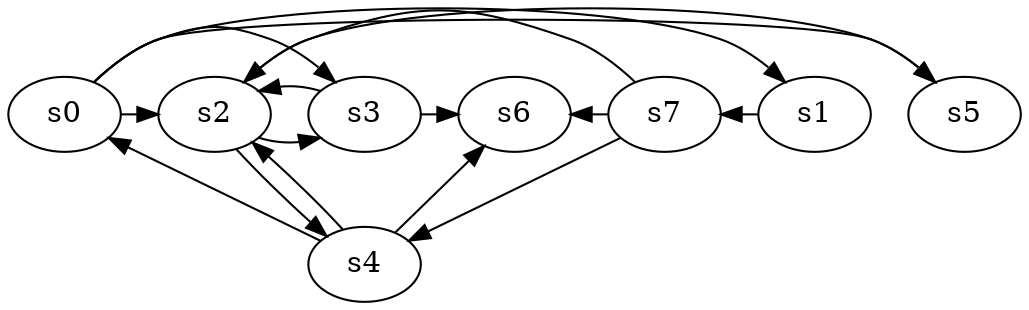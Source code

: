 digraph game_0695_complex_8 {
    s0 [name="s0", player=0];
    s1 [name="s1", player=0, target=1];
    s2 [name="s2", player=0, target=1];
    s3 [name="s3", player=0];
    s4 [name="s4", player=0];
    s5 [name="s5", player=0];
    s6 [name="s6", player=0];
    s7 [name="s7", player=0];

    s0 -> s1 [constraint="time % 5 == 2 || time % 2 == 0"];
    s0 -> s2 [constraint="time % 5 == 3"];
    s0 -> s3 [constraint="time % 2 == 1 && time % 5 == 1"];
    s0 -> s5 [constraint="time % 5 == 3 || time % 4 == 1"];
    s1 -> s7 [constraint="time % 2 == 0 && time % 4 == 0"];
    s2 -> s3 [constraint="!(time % 6 == 2)"];
    s2 -> s4;
    s2 -> s5 [constraint="time == 5 || time == 7 || time == 9 || time == 10 || time == 23"];
    s3 -> s2 [constraint="time % 8 == 5"];
    s3 -> s6 [constraint="!(time % 6 == 0)"];
    s4 -> s0 [constraint="!(time % 5 == 0)"];
    s4 -> s2 [constraint="time % 2 == 0 && time % 3 == 1"];
    s4 -> s6 [constraint="time == 6 || time == 8 || time == 9"];
    s7 -> s2 [constraint="time % 3 == 2 && time % 3 == 2"];
    s7 -> s4;
    s7 -> s6 [constraint="time % 3 == 0 || time % 4 == 1"];
}
